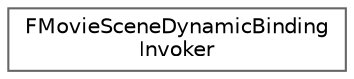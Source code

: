 digraph "Graphical Class Hierarchy"
{
 // INTERACTIVE_SVG=YES
 // LATEX_PDF_SIZE
  bgcolor="transparent";
  edge [fontname=Helvetica,fontsize=10,labelfontname=Helvetica,labelfontsize=10];
  node [fontname=Helvetica,fontsize=10,shape=box,height=0.2,width=0.4];
  rankdir="LR";
  Node0 [id="Node000000",label="FMovieSceneDynamicBinding\lInvoker",height=0.2,width=0.4,color="grey40", fillcolor="white", style="filled",URL="$dc/d4a/structFMovieSceneDynamicBindingInvoker.html",tooltip="Utility class for invoking dynamic binding endpoints."];
}

